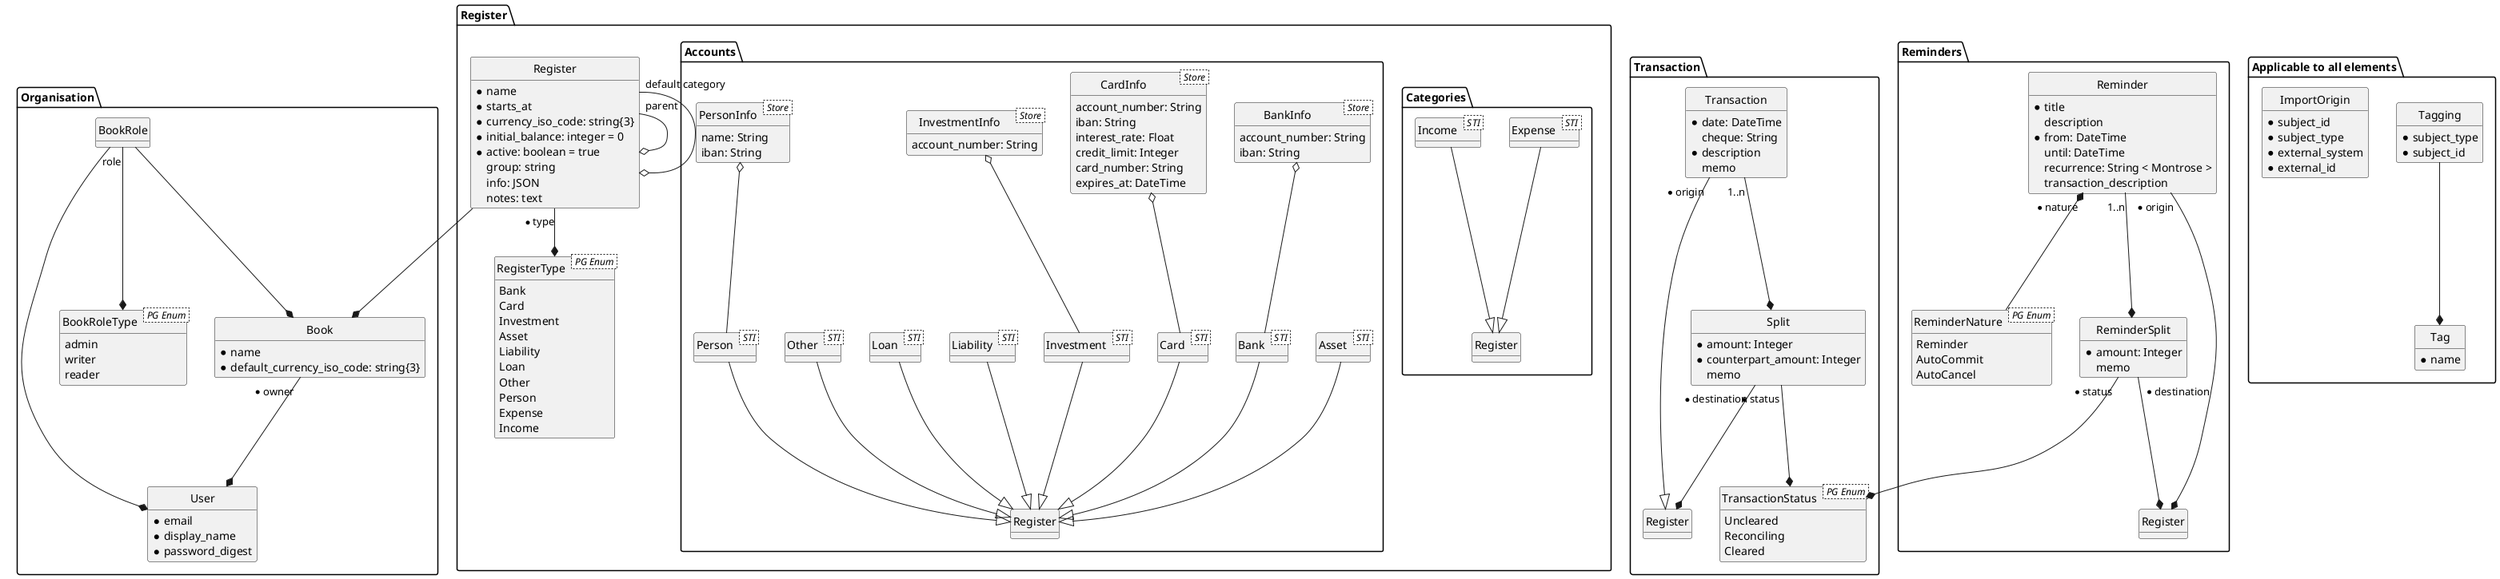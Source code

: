 @startuml Model

hide empty methods
hide circle

package Organisation {
  ' Model created.
  class Book {
    * name
    * default_currency_iso_code: string{3}
  }
  Book "* owner" --* User

  ' Model created.
  class User {
    * email
    * display_name
    * password_digest
  }

  ' Enum created.
  enum BookRoleType < PG Enum > {
    admin
    writer
    reader
  }

  ' Model created.
  class BookRole {
  }
  BookRole --* User
  BookRole --* Book
  BookRole "role" --* BookRoleType
}

package "Register" {
  enum RegisterType < PG Enum > {
    Bank
    Card
    Investment
    Asset
    Liability
    Loan
    Other
    Person
    Expense
    Income
  }

  class Register {
    * name
    * starts_at
    * currency_iso_code: string{3}
    * initial_balance: integer = 0
    * active: boolean = true
    group: string
    info: JSON
    notes: text
  }
  Register --* Book
  Register "parent" --o Register
  Register "default category" --o Register
  Register "* type" --* RegisterType

  package Categories {
    class Expense < STI > {}
    Expense --|> Register

    class Income < STI > {}
    Income --|> Register
  }

  package Accounts {
    class Asset < STI > {}
    Asset --|> Register

    class Bank < STI > {}
    Bank --|> Register

    class BankInfo < Store > {
      account_number: String
      iban: String
    }
    BankInfo o-- Bank

    class Card < STI > {}
    Card --|> Register

    class CardInfo < Store > {
      account_number: String
      iban: String
      interest_rate: Float
      credit_limit: Integer
      card_number: String
      expires_at: DateTime
    }
    CardInfo o-- Card

    class Investment < STI > {}
    Investment --|> Register

    class InvestmentInfo < Store > {
      account_number: String
    }
    InvestmentInfo o-- Investment

    class Liability < STI > {}
    Liability --|> Register

    class Loan < STI > {}
    Loan --|> Register

    class Other < STI > {}
    Other --|> Register

    class Person < STI > {}
    Person --|> Register

    class PersonInfo < Store > {
      name: String
      iban: String
    }
    PersonInfo o-- Person
  }
}

package Transaction {
  enum TransactionStatus < PG Enum > {
    Uncleared
    Reconciling
    Cleared
  }

  class Transaction {
    * date: DateTime
    cheque: String
    * description
    memo
  }
  Transaction "* origin" --|> Register

  class Split {
    * amount: Integer
    * counterpart_amount: Integer
    memo
  }
  Transaction "1..n" --* Split
  Split "* destination" --* Register
  Split "* status" --* TransactionStatus
}

package Reminders {
  enum ReminderNature < PG Enum > {
    Reminder
    AutoCommit
    AutoCancel
  }

  class Reminder {
    * title
    description
    * from: DateTime
    until: DateTime
    recurrence: String < Montrose >
    transaction_description

  }
  Reminder "* nature" *-- ReminderNature
  Reminder "* origin" --* Register

  class ReminderSplit {
    * amount: Integer
    memo
  }
  Reminder "1..n" --* ReminderSplit
  ReminderSplit "* destination" --* Register
  ReminderSplit "* status" --* TransactionStatus
}

package "Applicable to all elements" {
  class Tag {
    * name
  }

  class Tagging {
    * subject_type
    * subject_id
  }
  Tagging --* Tag

  class ImportOrigin {
    * subject_id
    * subject_type
    * external_system
    * external_id
  }
}

@enduml
